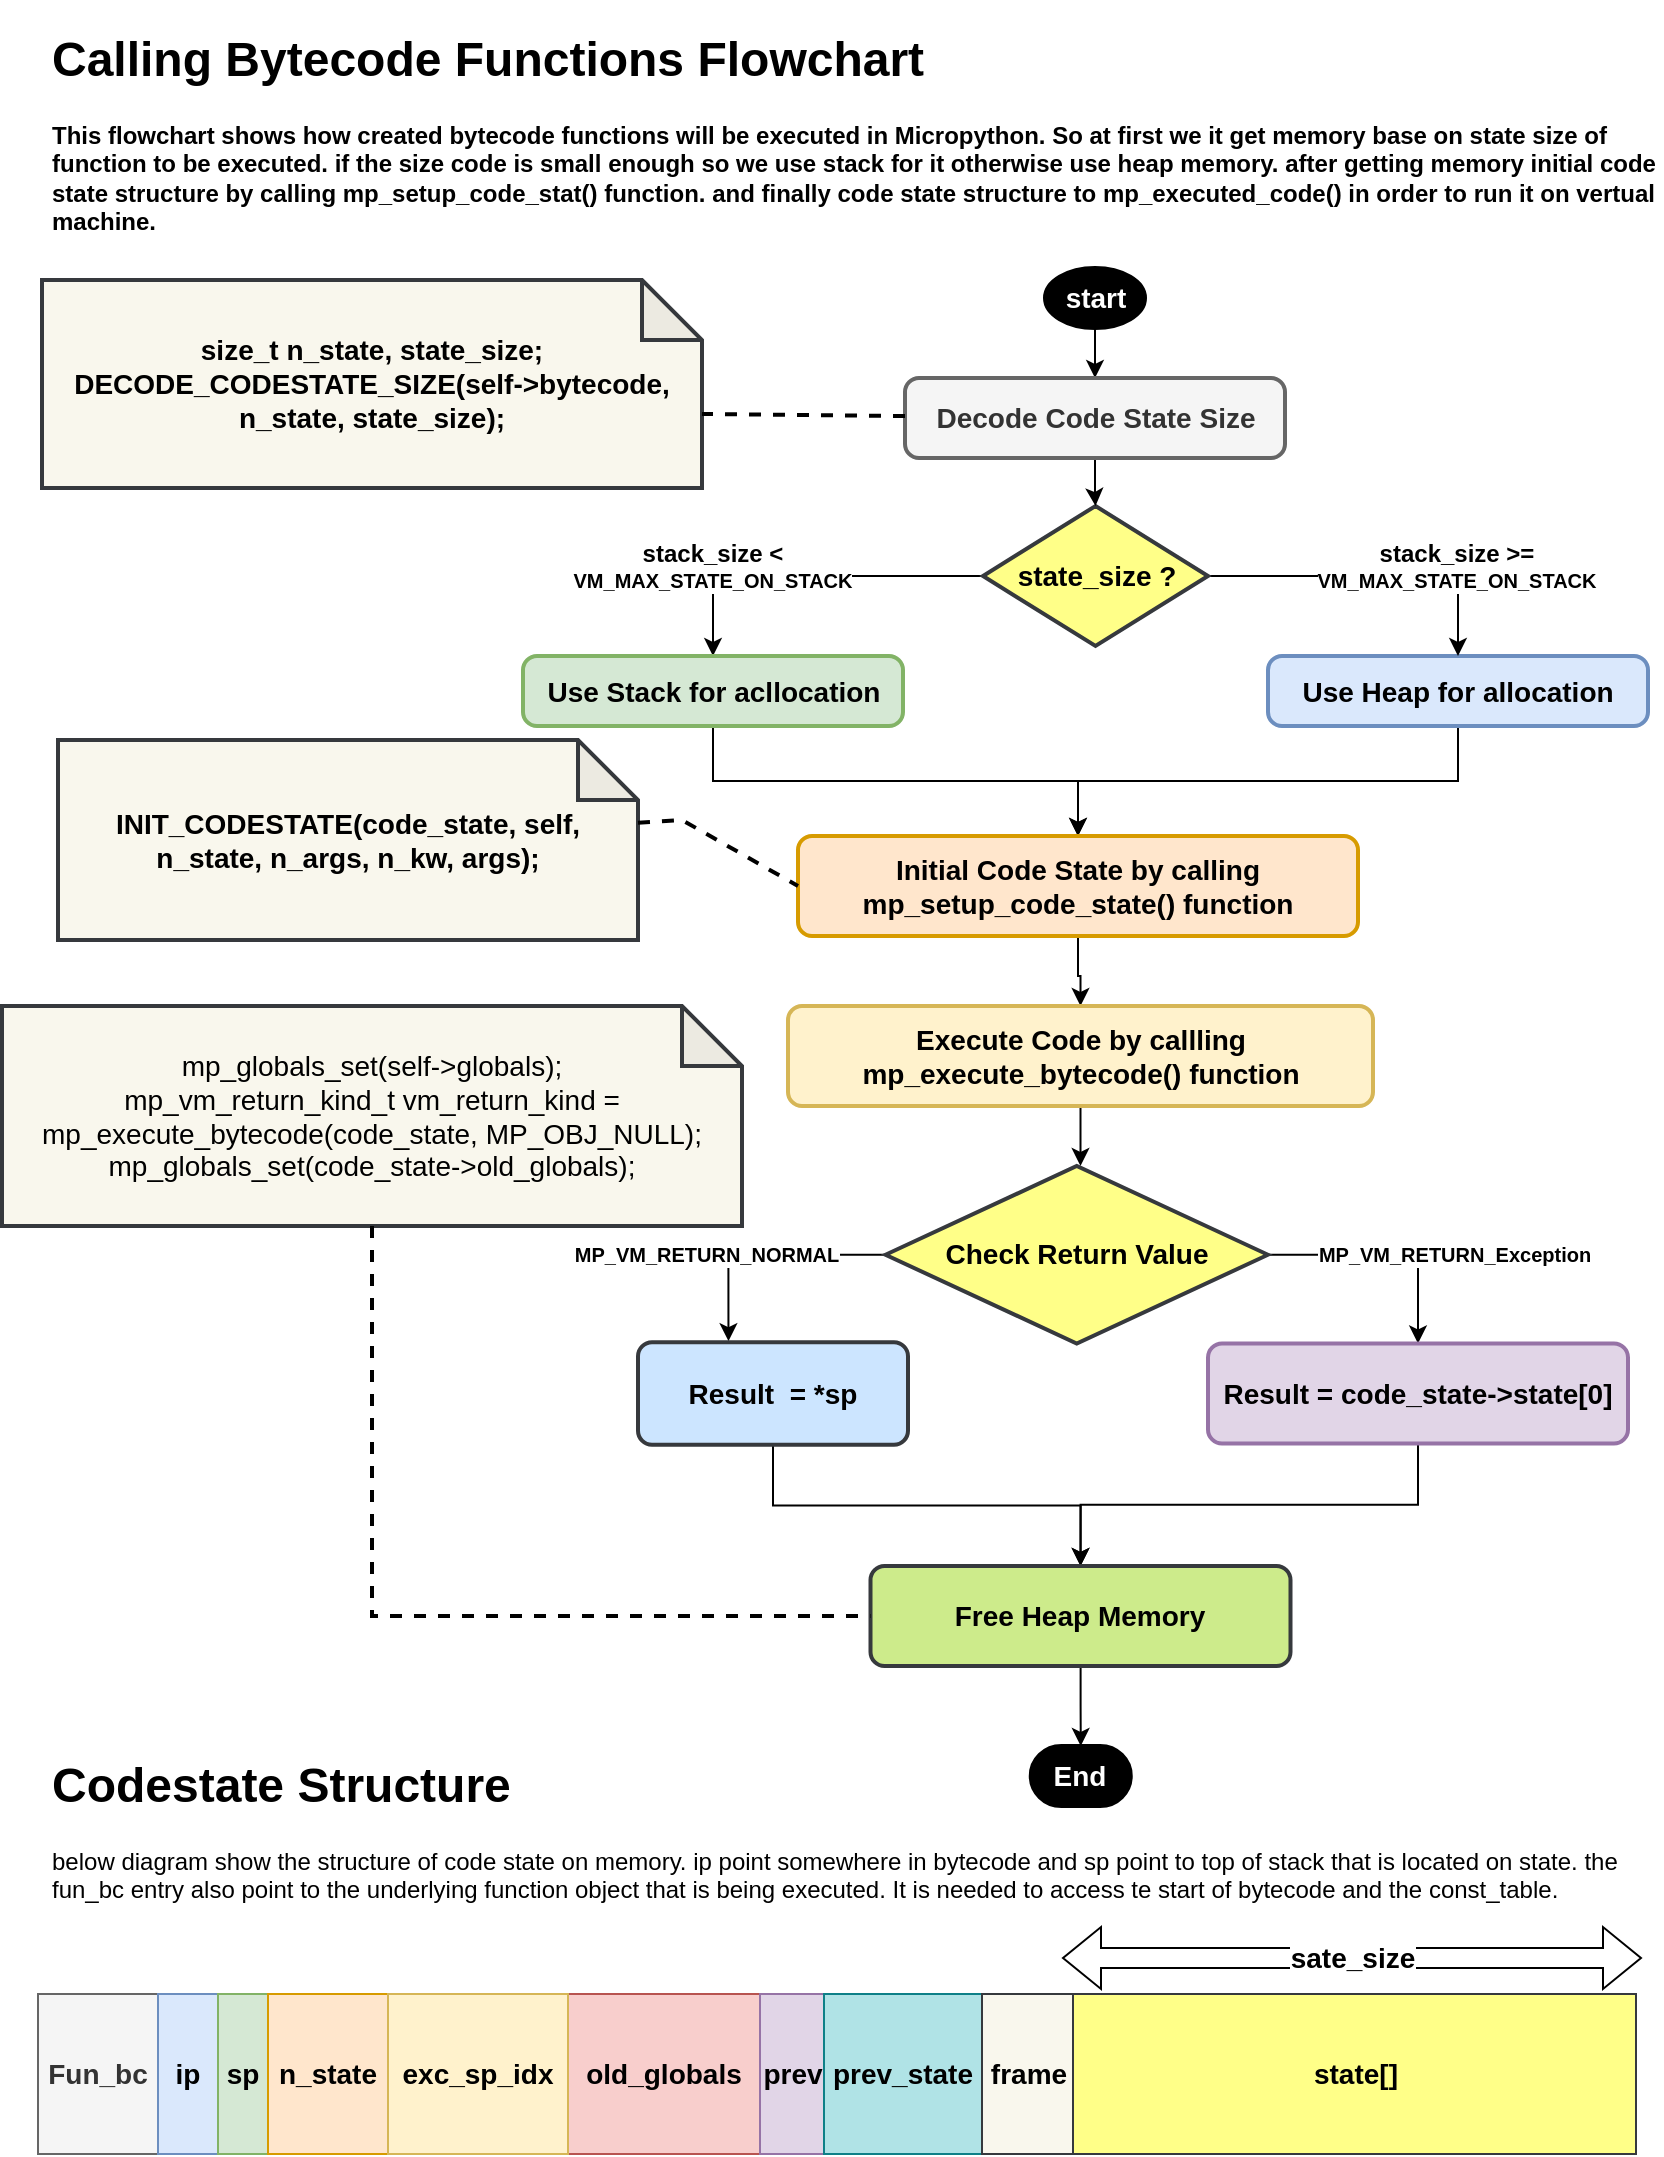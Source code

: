 <mxfile version="15.9.4" type="github">
  <diagram id="kvoGo0gfQWNKkFxHk639" name="Page-1">
    <mxGraphModel dx="1085" dy="539" grid="1" gridSize="10" guides="1" tooltips="1" connect="1" arrows="1" fold="1" page="1" pageScale="1" pageWidth="850" pageHeight="1100" math="0" shadow="0">
      <root>
        <mxCell id="0" />
        <mxCell id="1" parent="0" />
        <mxCell id="JKBhCjqjnzoE227UuKIU-41" style="edgeStyle=orthogonalEdgeStyle;rounded=0;orthogonalLoop=1;jettySize=auto;html=1;fontFamily=Helvetica;fontSize=14;fontColor=#000000;" parent="1" source="wVERp9EFQYTSEjUQM9i8-1" target="JKBhCjqjnzoE227UuKIU-10" edge="1">
          <mxGeometry relative="1" as="geometry" />
        </mxCell>
        <mxCell id="wVERp9EFQYTSEjUQM9i8-1" value="start" style="strokeWidth=2;html=1;shape=mxgraph.flowchart.start_1;whiteSpace=wrap;fontColor=#FFFFFF;labelBackgroundColor=#000000;fillColor=#000000;fontStyle=1;fontSize=14;" parent="1" vertex="1">
          <mxGeometry x="531.5" y="134" width="50" height="30" as="geometry" />
        </mxCell>
        <mxCell id="JKBhCjqjnzoE227UuKIU-1" value="&lt;h1&gt;Calling Bytecode Functions Flowchart&lt;br&gt;&lt;/h1&gt;&lt;p&gt;This flowchart shows how created bytecode functions will be executed in Micropython. So at first we it get memory base on state size of function to be executed. if the size code is small enough so we use stack for it otherwise use heap memory. after getting memory initial code state structure by calling mp_setup_code_stat() function. and finally code state structure to mp_executed_code() in order to run it on vertual machine. &lt;br&gt;&lt;/p&gt;" style="text;html=1;strokeColor=none;fillColor=none;spacing=5;spacingTop=-20;whiteSpace=wrap;overflow=hidden;rounded=0;fontStyle=1" parent="1" vertex="1">
          <mxGeometry x="30" y="10" width="810" height="120" as="geometry" />
        </mxCell>
        <mxCell id="JKBhCjqjnzoE227UuKIU-32" style="edgeStyle=orthogonalEdgeStyle;rounded=0;orthogonalLoop=1;jettySize=auto;html=1;entryX=0.5;entryY=0;entryDx=0;entryDy=0;fontFamily=Helvetica;fontSize=14;fontColor=#000000;" parent="1" source="JKBhCjqjnzoE227UuKIU-4" target="JKBhCjqjnzoE227UuKIU-28" edge="1">
          <mxGeometry relative="1" as="geometry" />
        </mxCell>
        <mxCell id="JKBhCjqjnzoE227UuKIU-4" value="Use Heap for allocation" style="rounded=1;whiteSpace=wrap;html=1;absoluteArcSize=1;arcSize=14;strokeWidth=2;labelBackgroundColor=none;fontSize=14;fillColor=#dae8fc;fontStyle=1;strokeColor=#6c8ebf;" parent="1" vertex="1">
          <mxGeometry x="643" y="328" width="190" height="35" as="geometry" />
        </mxCell>
        <mxCell id="JKBhCjqjnzoE227UuKIU-22" style="edgeStyle=orthogonalEdgeStyle;rounded=0;orthogonalLoop=1;jettySize=auto;html=1;fontFamily=Helvetica;fontSize=12;fontColor=#000000;" parent="1" source="JKBhCjqjnzoE227UuKIU-7" target="JKBhCjqjnzoE227UuKIU-4" edge="1">
          <mxGeometry relative="1" as="geometry" />
        </mxCell>
        <mxCell id="JKBhCjqjnzoE227UuKIU-26" style="edgeStyle=orthogonalEdgeStyle;rounded=0;orthogonalLoop=1;jettySize=auto;html=1;fontFamily=Helvetica;fontSize=12;fontColor=#000000;" parent="1" source="JKBhCjqjnzoE227UuKIU-7" target="JKBhCjqjnzoE227UuKIU-13" edge="1">
          <mxGeometry relative="1" as="geometry" />
        </mxCell>
        <mxCell id="JKBhCjqjnzoE227UuKIU-7" value="state_size ?" style="strokeWidth=2;html=1;shape=mxgraph.flowchart.decision;whiteSpace=wrap;rounded=1;labelBackgroundColor=none;fontFamily=Helvetica;fontSize=14;fillColor=#ffff88;fontStyle=1;strokeColor=#36393d;" parent="1" vertex="1">
          <mxGeometry x="500.5" y="253" width="112.5" height="70" as="geometry" />
        </mxCell>
        <mxCell id="JKBhCjqjnzoE227UuKIU-43" style="edgeStyle=orthogonalEdgeStyle;rounded=0;orthogonalLoop=1;jettySize=auto;html=1;entryX=0.5;entryY=0;entryDx=0;entryDy=0;entryPerimeter=0;fontFamily=Helvetica;fontSize=12;fontColor=#000000;" parent="1" source="JKBhCjqjnzoE227UuKIU-10" target="JKBhCjqjnzoE227UuKIU-7" edge="1">
          <mxGeometry relative="1" as="geometry" />
        </mxCell>
        <mxCell id="JKBhCjqjnzoE227UuKIU-10" value="Decode Code State Size" style="rounded=1;whiteSpace=wrap;html=1;absoluteArcSize=1;arcSize=14;strokeWidth=2;labelBackgroundColor=none;fontSize=14;fontColor=#333333;fillColor=#f5f5f5;fontStyle=1;strokeColor=#666666;" parent="1" vertex="1">
          <mxGeometry x="461.5" y="189" width="190" height="40" as="geometry" />
        </mxCell>
        <mxCell id="JKBhCjqjnzoE227UuKIU-31" style="edgeStyle=orthogonalEdgeStyle;rounded=0;orthogonalLoop=1;jettySize=auto;html=1;fontFamily=Helvetica;fontSize=14;fontColor=#000000;" parent="1" source="JKBhCjqjnzoE227UuKIU-13" target="JKBhCjqjnzoE227UuKIU-28" edge="1">
          <mxGeometry relative="1" as="geometry" />
        </mxCell>
        <mxCell id="JKBhCjqjnzoE227UuKIU-13" value="Use Stack for acllocation" style="rounded=1;whiteSpace=wrap;html=1;absoluteArcSize=1;arcSize=14;strokeWidth=2;labelBackgroundColor=none;fontSize=14;fillColor=#d5e8d4;fontStyle=1;strokeColor=#82b366;" parent="1" vertex="1">
          <mxGeometry x="270.5" y="328" width="190" height="35" as="geometry" />
        </mxCell>
        <mxCell id="JKBhCjqjnzoE227UuKIU-18" value="&lt;font style=&quot;font-size: 12px&quot;&gt;&lt;font style=&quot;font-size: 12px&quot;&gt;stack_size &amp;gt;=&lt;/font&gt; &lt;/font&gt;VM_MAX_STATE_ON_STACK" style="text;html=1;strokeColor=none;fillColor=none;align=center;verticalAlign=middle;whiteSpace=wrap;rounded=0;labelBackgroundColor=#FFFFFF;fontFamily=Helvetica;fontSize=10;fontColor=#000000;fontStyle=1" parent="1" vertex="1">
          <mxGeometry x="700" y="260.5" width="75" height="45" as="geometry" />
        </mxCell>
        <mxCell id="JKBhCjqjnzoE227UuKIU-17" value="&lt;font style=&quot;font-size: 12px&quot;&gt;stack_size &amp;lt; &lt;/font&gt;VM_MAX_STATE_ON_STACK" style="text;html=1;strokeColor=none;fillColor=none;align=center;verticalAlign=middle;whiteSpace=wrap;rounded=0;labelBackgroundColor=#FFFFFF;fontFamily=Helvetica;fontSize=10;fontColor=#000000;fontStyle=1" parent="1" vertex="1">
          <mxGeometry x="328" y="260.5" width="75" height="45" as="geometry" />
        </mxCell>
        <mxCell id="JKBhCjqjnzoE227UuKIU-42" style="edgeStyle=orthogonalEdgeStyle;rounded=0;orthogonalLoop=1;jettySize=auto;html=1;fontFamily=Helvetica;fontSize=12;fontColor=#000000;" parent="1" source="JKBhCjqjnzoE227UuKIU-28" target="JKBhCjqjnzoE227UuKIU-33" edge="1">
          <mxGeometry relative="1" as="geometry" />
        </mxCell>
        <mxCell id="JKBhCjqjnzoE227UuKIU-28" value="Initial Code State by calling mp_setup_code_state() function" style="rounded=1;whiteSpace=wrap;html=1;absoluteArcSize=1;arcSize=14;strokeWidth=2;labelBackgroundColor=none;fontFamily=Helvetica;fontSize=14;fillColor=#ffe6cc;fontStyle=1;strokeColor=#d79b00;" parent="1" vertex="1">
          <mxGeometry x="408" y="418" width="280" height="50" as="geometry" />
        </mxCell>
        <mxCell id="JKBhCjqjnzoE227UuKIU-38" style="edgeStyle=orthogonalEdgeStyle;rounded=0;orthogonalLoop=1;jettySize=auto;html=1;fontFamily=Helvetica;fontSize=14;fontColor=#000000;" parent="1" source="JKBhCjqjnzoE227UuKIU-33" target="JKBhCjqjnzoE227UuKIU-35" edge="1">
          <mxGeometry relative="1" as="geometry">
            <Array as="points">
              <mxPoint x="547" y="543" />
              <mxPoint x="547" y="543" />
            </Array>
          </mxGeometry>
        </mxCell>
        <mxCell id="JKBhCjqjnzoE227UuKIU-33" value="Execute Code by callling mp_execute_bytecode() function" style="rounded=1;whiteSpace=wrap;html=1;absoluteArcSize=1;arcSize=14;strokeWidth=2;labelBackgroundColor=none;fontFamily=Helvetica;fontSize=14;fillColor=#fff2cc;fontStyle=1;strokeColor=#d6b656;" parent="1" vertex="1">
          <mxGeometry x="403" y="503" width="292.5" height="50" as="geometry" />
        </mxCell>
        <mxCell id="JKBhCjqjnzoE227UuKIU-48" style="edgeStyle=orthogonalEdgeStyle;rounded=0;orthogonalLoop=1;jettySize=auto;html=1;entryX=0.335;entryY=-0.011;entryDx=0;entryDy=0;entryPerimeter=0;fontFamily=Helvetica;fontSize=14;fontColor=#000000;" parent="1" source="JKBhCjqjnzoE227UuKIU-35" target="JKBhCjqjnzoE227UuKIU-44" edge="1">
          <mxGeometry relative="1" as="geometry">
            <Array as="points">
              <mxPoint x="373" y="627" />
            </Array>
          </mxGeometry>
        </mxCell>
        <mxCell id="JKBhCjqjnzoE227UuKIU-51" style="edgeStyle=orthogonalEdgeStyle;rounded=0;orthogonalLoop=1;jettySize=auto;html=1;fontFamily=Helvetica;fontSize=14;fontColor=#000000;" parent="1" source="JKBhCjqjnzoE227UuKIU-35" target="JKBhCjqjnzoE227UuKIU-45" edge="1">
          <mxGeometry relative="1" as="geometry">
            <Array as="points">
              <mxPoint x="718" y="627" />
            </Array>
          </mxGeometry>
        </mxCell>
        <mxCell id="JKBhCjqjnzoE227UuKIU-35" value="&lt;font style=&quot;font-size: 14px&quot;&gt;Check Return Value&lt;/font&gt;" style="strokeWidth=2;html=1;shape=mxgraph.flowchart.decision;whiteSpace=wrap;rounded=1;labelBackgroundColor=none;fontFamily=Helvetica;fontSize=14;fillColor=#ffff88;fontStyle=1;verticalAlign=middle;spacing=0;flipH=1;flipV=1;direction=south;strokeColor=#36393d;" parent="1" vertex="1">
          <mxGeometry x="451.75" y="583" width="191.25" height="88.75" as="geometry" />
        </mxCell>
        <mxCell id="JKBhCjqjnzoE227UuKIU-54" style="edgeStyle=orthogonalEdgeStyle;rounded=0;orthogonalLoop=1;jettySize=auto;html=1;fontFamily=Helvetica;fontSize=14;fontColor=#000000;" parent="1" source="JKBhCjqjnzoE227UuKIU-44" target="JKBhCjqjnzoE227UuKIU-53" edge="1">
          <mxGeometry relative="1" as="geometry" />
        </mxCell>
        <mxCell id="JKBhCjqjnzoE227UuKIU-44" value="Result&amp;nbsp; = *sp" style="rounded=1;whiteSpace=wrap;html=1;absoluteArcSize=1;arcSize=14;strokeWidth=2;labelBackgroundColor=none;fontFamily=Helvetica;fontSize=14;fillColor=#cce5ff;fontStyle=1;strokeColor=#36393d;" parent="1" vertex="1">
          <mxGeometry x="328" y="671.13" width="135" height="51.25" as="geometry" />
        </mxCell>
        <mxCell id="JKBhCjqjnzoE227UuKIU-55" style="edgeStyle=orthogonalEdgeStyle;rounded=0;orthogonalLoop=1;jettySize=auto;html=1;entryX=0.5;entryY=0;entryDx=0;entryDy=0;fontFamily=Helvetica;fontSize=14;fontColor=#000000;" parent="1" source="JKBhCjqjnzoE227UuKIU-45" target="JKBhCjqjnzoE227UuKIU-53" edge="1">
          <mxGeometry relative="1" as="geometry" />
        </mxCell>
        <mxCell id="JKBhCjqjnzoE227UuKIU-45" value="Result = code_state-&amp;gt;state[0]" style="rounded=1;whiteSpace=wrap;html=1;absoluteArcSize=1;arcSize=14;strokeWidth=2;labelBackgroundColor=none;fontFamily=Helvetica;fontSize=14;fillColor=#e1d5e7;fontStyle=1;strokeColor=#9673a6;" parent="1" vertex="1">
          <mxGeometry x="613" y="671.75" width="210" height="50" as="geometry" />
        </mxCell>
        <mxCell id="JKBhCjqjnzoE227UuKIU-47" value="MP_VM_RETURN_NORMAL" style="text;html=1;strokeColor=none;fillColor=none;align=center;verticalAlign=middle;whiteSpace=wrap;rounded=0;labelBackgroundColor=#FFFFFF;fontFamily=Helvetica;fontSize=10;fontColor=#000000;fontStyle=1" parent="1" vertex="1">
          <mxGeometry x="325" y="604.88" width="75" height="45" as="geometry" />
        </mxCell>
        <mxCell id="JKBhCjqjnzoE227UuKIU-50" value="MP_VM_RETURN_Exception" style="text;html=1;strokeColor=none;fillColor=none;align=center;verticalAlign=middle;whiteSpace=wrap;rounded=0;labelBackgroundColor=#FFFFFF;fontFamily=Helvetica;fontSize=10;fontColor=#000000;fontStyle=1" parent="1" vertex="1">
          <mxGeometry x="698.5" y="604.88" width="75" height="45" as="geometry" />
        </mxCell>
        <mxCell id="JKBhCjqjnzoE227UuKIU-59" style="edgeStyle=orthogonalEdgeStyle;rounded=0;orthogonalLoop=1;jettySize=auto;html=1;entryX=0.5;entryY=0;entryDx=0;entryDy=0;entryPerimeter=0;fontFamily=Helvetica;fontSize=14;fontColor=#FFFFFF;" parent="1" source="JKBhCjqjnzoE227UuKIU-53" target="JKBhCjqjnzoE227UuKIU-58" edge="1">
          <mxGeometry relative="1" as="geometry" />
        </mxCell>
        <mxCell id="JKBhCjqjnzoE227UuKIU-53" value="Free Heap Memory" style="rounded=1;whiteSpace=wrap;html=1;absoluteArcSize=1;arcSize=14;strokeWidth=2;labelBackgroundColor=none;fontFamily=Helvetica;fontSize=14;fillColor=#cdeb8b;fontStyle=1;strokeColor=#36393d;labelBorderColor=none;" parent="1" vertex="1">
          <mxGeometry x="444.25" y="783" width="210" height="50" as="geometry" />
        </mxCell>
        <mxCell id="JKBhCjqjnzoE227UuKIU-58" value="End" style="strokeWidth=2;html=1;shape=mxgraph.flowchart.terminator;whiteSpace=wrap;rounded=1;labelBackgroundColor=#000000;fontFamily=Helvetica;fontSize=14;fontColor=#FFFFFF;fillColor=#000000;fontStyle=1" parent="1" vertex="1">
          <mxGeometry x="524.38" y="873" width="50" height="30" as="geometry" />
        </mxCell>
        <mxCell id="JKBhCjqjnzoE227UuKIU-62" value="size_t n_state, state_size;&lt;br&gt;DECODE_CODESTATE_SIZE(self-&amp;gt;bytecode, n_state, state_size);" style="shape=note;whiteSpace=wrap;html=1;backgroundOutline=1;darkOpacity=0.05;rounded=1;labelBackgroundColor=none;labelBorderColor=none;fontFamily=Helvetica;fontSize=14;strokeColor=#36393d;strokeWidth=2;fillColor=#f9f7ed;fontStyle=1" parent="1" vertex="1">
          <mxGeometry x="30" y="140" width="330" height="104" as="geometry" />
        </mxCell>
        <mxCell id="JKBhCjqjnzoE227UuKIU-63" value="" style="endArrow=none;dashed=1;html=1;rounded=0;fontFamily=Helvetica;fontSize=14;fontColor=#000000;entryX=0;entryY=0;entryDx=330;entryDy=67;entryPerimeter=0;strokeColor=default;strokeWidth=2;" parent="1" source="JKBhCjqjnzoE227UuKIU-10" target="JKBhCjqjnzoE227UuKIU-62" edge="1">
          <mxGeometry width="50" height="50" relative="1" as="geometry">
            <mxPoint x="170" y="280" as="sourcePoint" />
            <mxPoint x="220" y="230" as="targetPoint" />
          </mxGeometry>
        </mxCell>
        <mxCell id="JKBhCjqjnzoE227UuKIU-64" value="INIT_CODESTATE(code_state, self, n_state, n_args, n_kw, args);" style="shape=note;whiteSpace=wrap;html=1;backgroundOutline=1;darkOpacity=0.05;rounded=1;labelBackgroundColor=none;labelBorderColor=none;fontFamily=Helvetica;fontSize=14;strokeColor=#36393d;strokeWidth=2;fillColor=#f9f7ed;fontStyle=1" parent="1" vertex="1">
          <mxGeometry x="38" y="370" width="290" height="100" as="geometry" />
        </mxCell>
        <mxCell id="JKBhCjqjnzoE227UuKIU-65" value="mp_globals_set(self-&amp;gt;globals);&lt;br&gt;mp_vm_return_kind_t vm_return_kind = mp_execute_bytecode(code_state, MP_OBJ_NULL);&lt;br&gt;mp_globals_set(code_state-&amp;gt;old_globals);" style="shape=note;whiteSpace=wrap;html=1;backgroundOutline=1;darkOpacity=0.05;rounded=1;labelBackgroundColor=none;labelBorderColor=none;fontFamily=Helvetica;fontSize=14;strokeColor=#36393d;strokeWidth=2;fillColor=#f9f7ed;" parent="1" vertex="1">
          <mxGeometry x="10" y="503" width="370" height="110" as="geometry" />
        </mxCell>
        <mxCell id="JKBhCjqjnzoE227UuKIU-67" value="" style="endArrow=none;dashed=1;html=1;rounded=0;fontFamily=Helvetica;fontSize=14;fontColor=#000000;entryX=0;entryY=0.5;entryDx=0;entryDy=0;strokeWidth=2;" parent="1" source="JKBhCjqjnzoE227UuKIU-64" target="JKBhCjqjnzoE227UuKIU-28" edge="1">
          <mxGeometry width="50" height="50" relative="1" as="geometry">
            <mxPoint x="170" y="700" as="sourcePoint" />
            <mxPoint x="220" y="650" as="targetPoint" />
            <Array as="points">
              <mxPoint x="350" y="410" />
            </Array>
          </mxGeometry>
        </mxCell>
        <mxCell id="JKBhCjqjnzoE227UuKIU-69" value="" style="endArrow=none;dashed=1;html=1;rounded=0;fontFamily=Helvetica;fontSize=14;fontColor=#000000;entryX=0;entryY=0.5;entryDx=0;entryDy=0;strokeWidth=2;" parent="1" source="JKBhCjqjnzoE227UuKIU-65" target="JKBhCjqjnzoE227UuKIU-53" edge="1">
          <mxGeometry width="50" height="50" relative="1" as="geometry">
            <mxPoint x="170" y="700" as="sourcePoint" />
            <mxPoint x="220" y="650" as="targetPoint" />
            <Array as="points">
              <mxPoint x="195" y="808" />
            </Array>
          </mxGeometry>
        </mxCell>
        <mxCell id="ZJAEh6fLt4y-HWm7Ea22-2" value="Fun_bc" style="rounded=0;whiteSpace=wrap;html=1;fontStyle=1;horizontal=1;verticalAlign=middle;fontSize=14;fillColor=#f5f5f5;fontColor=#333333;strokeColor=#666666;" vertex="1" parent="1">
          <mxGeometry x="28" y="997" width="60" height="80" as="geometry" />
        </mxCell>
        <mxCell id="ZJAEh6fLt4y-HWm7Ea22-3" value="ip" style="rounded=0;whiteSpace=wrap;html=1;fontStyle=1;horizontal=1;fontSize=14;fillColor=#dae8fc;strokeColor=#6c8ebf;" vertex="1" parent="1">
          <mxGeometry x="88" y="997" width="30" height="80" as="geometry" />
        </mxCell>
        <mxCell id="ZJAEh6fLt4y-HWm7Ea22-5" value="sp" style="rounded=0;whiteSpace=wrap;html=1;fontStyle=1;horizontal=1;fontSize=14;fillColor=#d5e8d4;strokeColor=#82b366;" vertex="1" parent="1">
          <mxGeometry x="118" y="997" width="25" height="80" as="geometry" />
        </mxCell>
        <mxCell id="ZJAEh6fLt4y-HWm7Ea22-6" value="n_state" style="rounded=0;whiteSpace=wrap;html=1;fontStyle=1;horizontal=1;fontSize=14;fillColor=#ffe6cc;strokeColor=#d79b00;" vertex="1" parent="1">
          <mxGeometry x="143" y="997" width="60" height="80" as="geometry" />
        </mxCell>
        <mxCell id="ZJAEh6fLt4y-HWm7Ea22-7" value="&lt;div style=&quot;font-size: 14px;&quot;&gt;old_globals&lt;/div&gt;" style="rounded=0;whiteSpace=wrap;html=1;fontStyle=1;horizontal=1;fontSize=14;fillColor=#f8cecc;strokeColor=#b85450;" vertex="1" parent="1">
          <mxGeometry x="292" y="997" width="98" height="80" as="geometry" />
        </mxCell>
        <mxCell id="ZJAEh6fLt4y-HWm7Ea22-8" value="exc_sp_idx" style="rounded=0;whiteSpace=wrap;html=1;fontStyle=1;horizontal=1;fontSize=14;fillColor=#fff2cc;strokeColor=#d6b656;" vertex="1" parent="1">
          <mxGeometry x="203" y="997" width="90" height="80" as="geometry" />
        </mxCell>
        <mxCell id="ZJAEh6fLt4y-HWm7Ea22-9" value="prev" style="rounded=0;whiteSpace=wrap;html=1;fontStyle=1;horizontal=1;fontSize=14;fillColor=#e1d5e7;strokeColor=#9673a6;" vertex="1" parent="1">
          <mxGeometry x="389" y="997" width="33" height="80" as="geometry" />
        </mxCell>
        <mxCell id="ZJAEh6fLt4y-HWm7Ea22-11" value="&lt;div style=&quot;font-size: 14px;&quot;&gt;prev_state&lt;/div&gt;" style="rounded=0;whiteSpace=wrap;html=1;fontStyle=1;horizontal=1;fontSize=14;fillColor=#b0e3e6;strokeColor=#0e8088;" vertex="1" parent="1">
          <mxGeometry x="421" y="997" width="79" height="80" as="geometry" />
        </mxCell>
        <mxCell id="ZJAEh6fLt4y-HWm7Ea22-12" value="frame" style="rounded=0;whiteSpace=wrap;html=1;fontStyle=1;horizontal=1;fontSize=14;fillColor=#f9f7ed;strokeColor=#36393d;" vertex="1" parent="1">
          <mxGeometry x="500" y="997" width="46.5" height="80" as="geometry" />
        </mxCell>
        <mxCell id="ZJAEh6fLt4y-HWm7Ea22-14" value="&lt;h1&gt;Codestate Structure&lt;br&gt;&lt;/h1&gt;below diagram show the structure of code state on memory. ip point somewhere in bytecode and sp point to top of stack that is located on state. the fun_bc entry also point to the underlying function object that is being executed. It is needed to access te start of bytecode and the const_table." style="text;html=1;strokeColor=none;fillColor=none;spacing=5;spacingTop=-20;whiteSpace=wrap;overflow=hidden;rounded=0;" vertex="1" parent="1">
          <mxGeometry x="30" y="873" width="810" height="87" as="geometry" />
        </mxCell>
        <mxCell id="ZJAEh6fLt4y-HWm7Ea22-17" value="state[]" style="rounded=0;whiteSpace=wrap;html=1;fontStyle=1;horizontal=1;fontSize=14;fillColor=#ffff88;strokeColor=#36393d;" vertex="1" parent="1">
          <mxGeometry x="545.5" y="997" width="281.5" height="80" as="geometry" />
        </mxCell>
        <mxCell id="ZJAEh6fLt4y-HWm7Ea22-21" value="sate_size" style="shape=flexArrow;endArrow=classic;startArrow=classic;html=1;rounded=0;fontSize=14;fillColor=default;fontStyle=1" edge="1" parent="1">
          <mxGeometry width="100" height="100" relative="1" as="geometry">
            <mxPoint x="540" y="979" as="sourcePoint" />
            <mxPoint x="830" y="979" as="targetPoint" />
          </mxGeometry>
        </mxCell>
      </root>
    </mxGraphModel>
  </diagram>
</mxfile>
